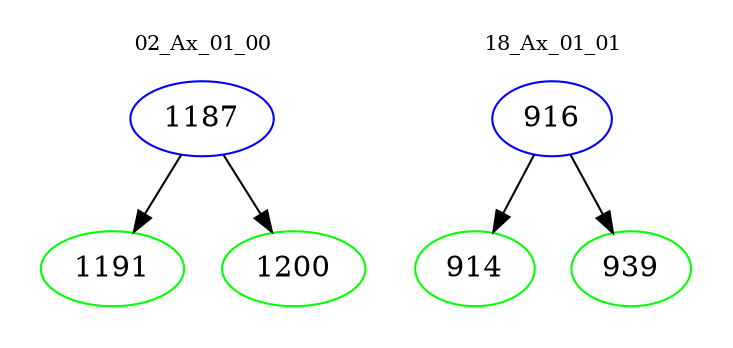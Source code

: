 digraph{
subgraph cluster_0 {
color = white
label = "02_Ax_01_00";
fontsize=10;
T0_1187 [label="1187", color="blue"]
T0_1187 -> T0_1191 [color="black"]
T0_1191 [label="1191", color="green"]
T0_1187 -> T0_1200 [color="black"]
T0_1200 [label="1200", color="green"]
}
subgraph cluster_1 {
color = white
label = "18_Ax_01_01";
fontsize=10;
T1_916 [label="916", color="blue"]
T1_916 -> T1_914 [color="black"]
T1_914 [label="914", color="green"]
T1_916 -> T1_939 [color="black"]
T1_939 [label="939", color="green"]
}
}
